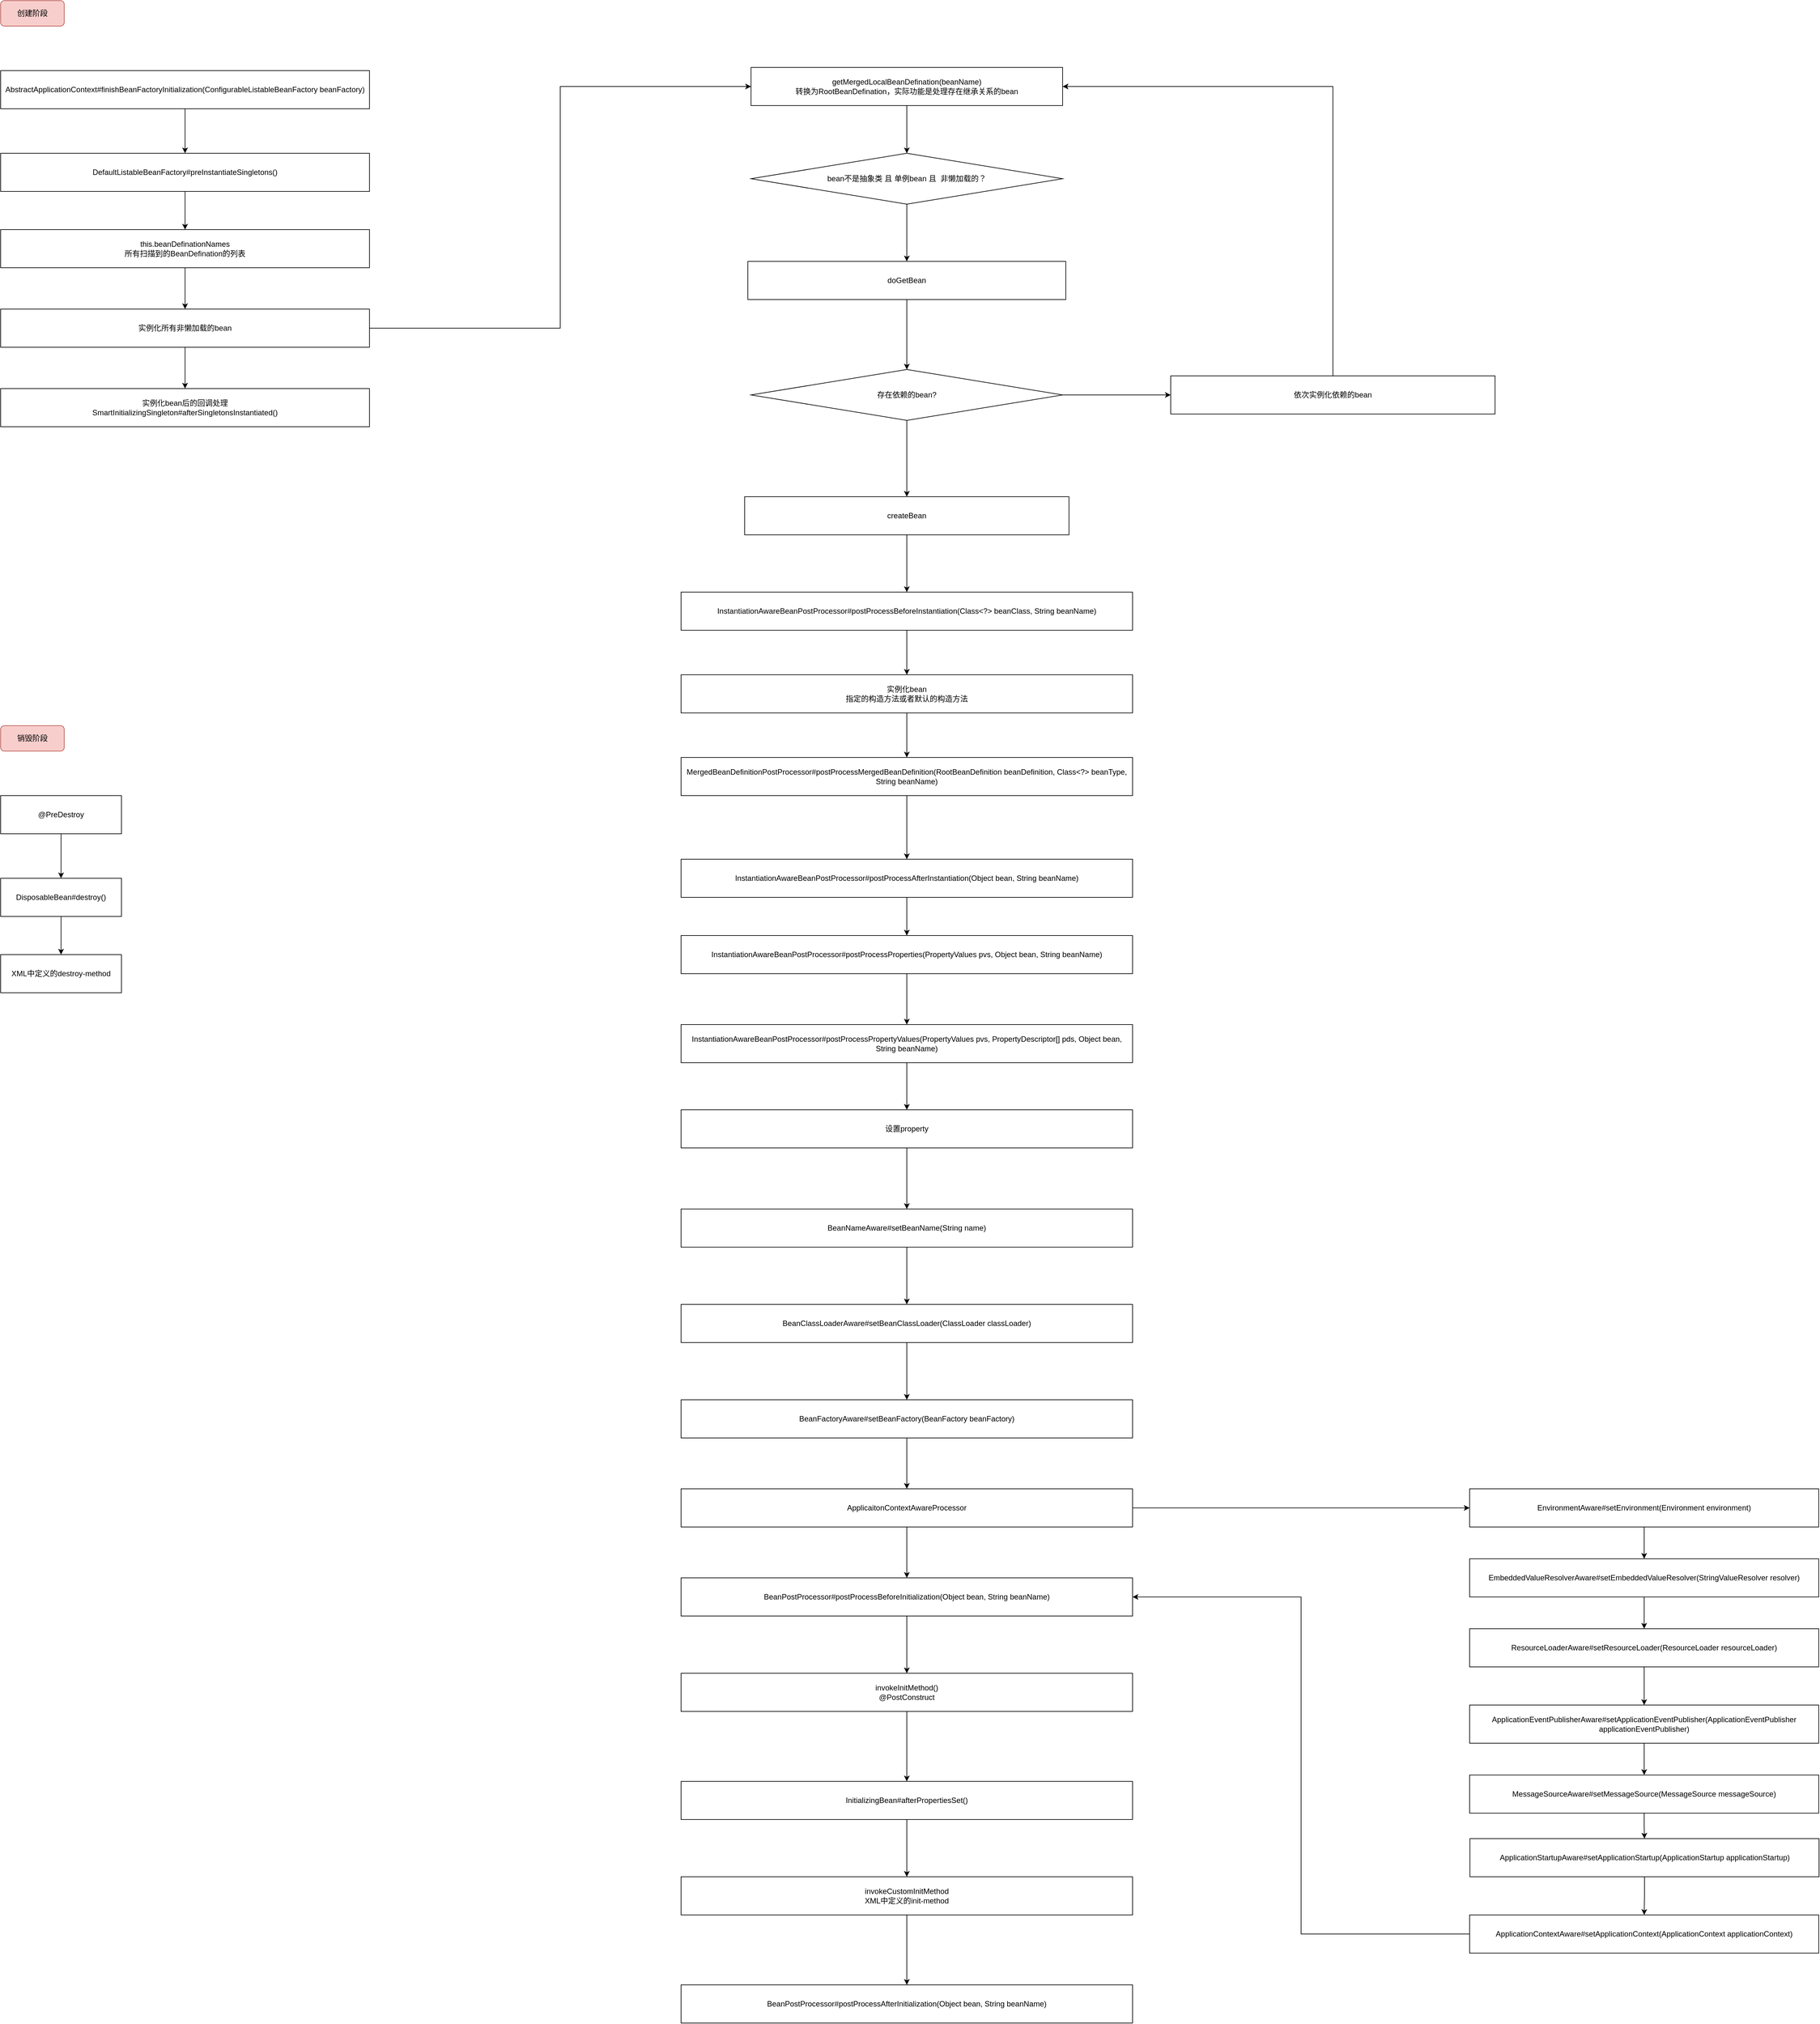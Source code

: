 <mxfile version="13.10.0" type="embed">
    <diagram id="Xo4y5e6LsMYIo-oGkpWZ" name="Page-1">
        <mxGraphModel dx="2194" dy="797" grid="1" gridSize="10" guides="1" tooltips="1" connect="1" arrows="1" fold="1" page="1" pageScale="1" pageWidth="827" pageHeight="1169" math="0" shadow="0">
            <root>
                <mxCell id="0"/>
                <mxCell id="1" parent="0"/>
                <mxCell id="2" value="创建阶段" style="rounded=1;whiteSpace=wrap;html=1;fillColor=#f8cecc;strokeColor=#b85450;" vertex="1" parent="1">
                    <mxGeometry x="-520" y="420" width="100" height="40" as="geometry"/>
                </mxCell>
                <mxCell id="73" style="edgeStyle=orthogonalEdgeStyle;rounded=0;orthogonalLoop=1;jettySize=auto;html=1;" edge="1" parent="1" source="3" target="4">
                    <mxGeometry relative="1" as="geometry"/>
                </mxCell>
                <mxCell id="3" value="AbstractApplicationContext#finishBeanFactoryInitialization(ConfigurableListableBeanFactory beanFactory)" style="rounded=0;whiteSpace=wrap;html=1;" vertex="1" parent="1">
                    <mxGeometry x="-520" y="530" width="580" height="60" as="geometry"/>
                </mxCell>
                <mxCell id="74" style="edgeStyle=orthogonalEdgeStyle;rounded=0;orthogonalLoop=1;jettySize=auto;html=1;" edge="1" parent="1" source="4" target="6">
                    <mxGeometry relative="1" as="geometry">
                        <mxPoint x="-200.0" y="790" as="targetPoint"/>
                    </mxGeometry>
                </mxCell>
                <mxCell id="4" value="DefaultListableBeanFactory#preInstantiateSingletons()" style="rounded=0;whiteSpace=wrap;html=1;" vertex="1" parent="1">
                    <mxGeometry x="-520" y="660" width="580" height="60" as="geometry"/>
                </mxCell>
                <mxCell id="76" style="edgeStyle=orthogonalEdgeStyle;rounded=0;orthogonalLoop=1;jettySize=auto;html=1;" edge="1" parent="1" source="6" target="7">
                    <mxGeometry relative="1" as="geometry"/>
                </mxCell>
                <mxCell id="6" value="this.beanDefinationNames&lt;br&gt;所有扫描到的BeanDefination的列表" style="rounded=0;whiteSpace=wrap;html=1;" vertex="1" parent="1">
                    <mxGeometry x="-520" y="780" width="580" height="60" as="geometry"/>
                </mxCell>
                <mxCell id="77" style="edgeStyle=orthogonalEdgeStyle;rounded=0;orthogonalLoop=1;jettySize=auto;html=1;" edge="1" parent="1" source="7" target="8">
                    <mxGeometry relative="1" as="geometry"/>
                </mxCell>
                <mxCell id="79" style="edgeStyle=orthogonalEdgeStyle;rounded=0;orthogonalLoop=1;jettySize=auto;html=1;entryX=0;entryY=0.5;entryDx=0;entryDy=0;" edge="1" parent="1" source="7" target="10">
                    <mxGeometry relative="1" as="geometry"/>
                </mxCell>
                <mxCell id="7" value="实例化所有非懒加载的bean" style="rounded=0;whiteSpace=wrap;html=1;" vertex="1" parent="1">
                    <mxGeometry x="-520" y="905" width="580" height="60" as="geometry"/>
                </mxCell>
                <mxCell id="8" value="实例化bean后的回调处理&lt;br&gt;SmartInitializingSingleton#afterSingletonsInstantiated()" style="rounded=0;whiteSpace=wrap;html=1;" vertex="1" parent="1">
                    <mxGeometry x="-520" y="1030" width="580" height="60" as="geometry"/>
                </mxCell>
                <mxCell id="13" value="" style="edgeStyle=orthogonalEdgeStyle;rounded=0;orthogonalLoop=1;jettySize=auto;html=1;" edge="1" parent="1" source="10" target="11">
                    <mxGeometry relative="1" as="geometry"/>
                </mxCell>
                <mxCell id="10" value="getMergedLocalBeanDefination(beanName)&lt;br&gt;转换为RootBeanDefination，实际功能是处理存在继承关系的bean" style="rounded=0;whiteSpace=wrap;html=1;" vertex="1" parent="1">
                    <mxGeometry x="660" y="525" width="490" height="60" as="geometry"/>
                </mxCell>
                <mxCell id="94" style="edgeStyle=orthogonalEdgeStyle;rounded=0;orthogonalLoop=1;jettySize=auto;html=1;" edge="1" parent="1" source="11" target="16">
                    <mxGeometry relative="1" as="geometry"/>
                </mxCell>
                <mxCell id="11" value="bean不是抽象类 且 单例bean 且&amp;nbsp; 非懒加载的？" style="rhombus;whiteSpace=wrap;html=1;" vertex="1" parent="1">
                    <mxGeometry x="660" y="660" width="490" height="80" as="geometry"/>
                </mxCell>
                <mxCell id="21" style="edgeStyle=orthogonalEdgeStyle;rounded=0;orthogonalLoop=1;jettySize=auto;html=1;entryX=0.5;entryY=0;entryDx=0;entryDy=0;" edge="1" parent="1" source="16" target="95">
                    <mxGeometry relative="1" as="geometry"/>
                </mxCell>
                <mxCell id="16" value="doGetBean" style="rounded=0;whiteSpace=wrap;html=1;" vertex="1" parent="1">
                    <mxGeometry x="655" y="830" width="500" height="60" as="geometry"/>
                </mxCell>
                <mxCell id="23" style="edgeStyle=orthogonalEdgeStyle;rounded=0;orthogonalLoop=1;jettySize=auto;html=1;entryX=0.5;entryY=0;entryDx=0;entryDy=0;exitX=0.5;exitY=1;exitDx=0;exitDy=0;" edge="1" parent="1" source="95" target="22">
                    <mxGeometry relative="1" as="geometry"/>
                </mxCell>
                <mxCell id="97" style="edgeStyle=orthogonalEdgeStyle;rounded=0;orthogonalLoop=1;jettySize=auto;html=1;entryX=1;entryY=0.5;entryDx=0;entryDy=0;" edge="1" parent="1" source="19" target="10">
                    <mxGeometry relative="1" as="geometry">
                        <Array as="points">
                            <mxPoint x="1575" y="555"/>
                        </Array>
                    </mxGeometry>
                </mxCell>
                <mxCell id="19" value="依次实例化依赖的bean" style="rounded=0;whiteSpace=wrap;html=1;" vertex="1" parent="1">
                    <mxGeometry x="1320" y="1010" width="510" height="60" as="geometry"/>
                </mxCell>
                <mxCell id="26" style="edgeStyle=orthogonalEdgeStyle;rounded=0;orthogonalLoop=1;jettySize=auto;html=1;entryX=0.5;entryY=0;entryDx=0;entryDy=0;" edge="1" parent="1" source="22" target="24">
                    <mxGeometry relative="1" as="geometry"/>
                </mxCell>
                <mxCell id="22" value="createBean" style="rounded=0;whiteSpace=wrap;html=1;" vertex="1" parent="1">
                    <mxGeometry x="650" y="1200" width="510" height="60" as="geometry"/>
                </mxCell>
                <mxCell id="27" style="edgeStyle=orthogonalEdgeStyle;rounded=0;orthogonalLoop=1;jettySize=auto;html=1;entryX=0.5;entryY=0;entryDx=0;entryDy=0;" edge="1" parent="1" source="24" target="25">
                    <mxGeometry relative="1" as="geometry"/>
                </mxCell>
                <mxCell id="24" value="InstantiationAwareBeanPostProcessor#postProcessBeforeInstantiation(Class&amp;lt;?&amp;gt; beanClass, String beanName)" style="rounded=0;whiteSpace=wrap;html=1;" vertex="1" parent="1">
                    <mxGeometry x="550" y="1350" width="710" height="60" as="geometry"/>
                </mxCell>
                <mxCell id="29" style="edgeStyle=orthogonalEdgeStyle;rounded=0;orthogonalLoop=1;jettySize=auto;html=1;" edge="1" parent="1" source="25" target="28">
                    <mxGeometry relative="1" as="geometry"/>
                </mxCell>
                <mxCell id="25" value="实例化bean&lt;br&gt;指定的构造方法或者默认的构造方法" style="rounded=0;whiteSpace=wrap;html=1;" vertex="1" parent="1">
                    <mxGeometry x="550" y="1480" width="710" height="60" as="geometry"/>
                </mxCell>
                <mxCell id="33" style="edgeStyle=orthogonalEdgeStyle;rounded=0;orthogonalLoop=1;jettySize=auto;html=1;" edge="1" parent="1" source="28" target="31">
                    <mxGeometry relative="1" as="geometry"/>
                </mxCell>
                <mxCell id="28" value="MergedBeanDefinitionPostProcessor#postProcessMergedBeanDefinition(RootBeanDefinition beanDefinition, Class&amp;lt;?&amp;gt; beanType, String beanName)" style="rounded=0;whiteSpace=wrap;html=1;" vertex="1" parent="1">
                    <mxGeometry x="550" y="1610" width="710" height="60" as="geometry"/>
                </mxCell>
                <mxCell id="30" value="&lt;span style=&quot;color: rgba(0 , 0 , 0 , 0) ; font-family: monospace ; font-size: 0px&quot;&gt;%3CmxGraphModel%3E%3Croot%3E%3CmxCell%20id%3D%220%22%2F%3E%3CmxCell%20id%3D%221%22%20parent%3D%220%22%2F%3E%3CmxCell%20id%3D%222%22%20value%3D%22InstanlizationAwareBeanPostProcessor%23postProcessBeforeInstantiation(beanClass%2C%20beanName)%22%20style%3D%22rounded%3D0%3BwhiteSpace%3Dwrap%3Bhtml%3D1%3B%22%20vertex%3D%221%22%20parent%3D%221%22%3E%3CmxGeometry%20x%3D%221111.5%22%20y%3D%22786%22%20width%3D%22549%22%20height%3D%2260%22%20as%3D%22geometry%22%2F%3E%3C%2FmxCell%3E%3C%2Froot%3E%3C%2FmxGraphModel%3E&lt;/span&gt;" style="text;html=1;align=center;verticalAlign=middle;resizable=0;points=[];autosize=1;" vertex="1" parent="1">
                    <mxGeometry x="606.25" y="2224" width="20" height="20" as="geometry"/>
                </mxCell>
                <mxCell id="34" style="edgeStyle=orthogonalEdgeStyle;rounded=0;orthogonalLoop=1;jettySize=auto;html=1;entryX=0.5;entryY=0;entryDx=0;entryDy=0;" edge="1" parent="1" source="31" target="32">
                    <mxGeometry relative="1" as="geometry"/>
                </mxCell>
                <mxCell id="31" value="InstantiationAwareBeanPostProcessor#postProcessAfterInstantiation(Object bean, String beanName)" style="rounded=0;whiteSpace=wrap;html=1;" vertex="1" parent="1">
                    <mxGeometry x="550" y="1770" width="710" height="60" as="geometry"/>
                </mxCell>
                <mxCell id="36" style="edgeStyle=orthogonalEdgeStyle;rounded=0;orthogonalLoop=1;jettySize=auto;html=1;" edge="1" parent="1" source="32" target="35">
                    <mxGeometry relative="1" as="geometry"/>
                </mxCell>
                <mxCell id="32" value="InstantiationAwareBeanPostProcessor#postProcessProperties(PropertyValues pvs, Object bean, String beanName)" style="rounded=0;whiteSpace=wrap;html=1;" vertex="1" parent="1">
                    <mxGeometry x="550" y="1890" width="710" height="60" as="geometry"/>
                </mxCell>
                <mxCell id="89" style="edgeStyle=orthogonalEdgeStyle;rounded=0;orthogonalLoop=1;jettySize=auto;html=1;" edge="1" parent="1" source="35" target="80">
                    <mxGeometry relative="1" as="geometry"/>
                </mxCell>
                <mxCell id="35" value="InstantiationAwareBeanPostProcessor#postProcessPropertyValues(PropertyValues pvs, PropertyDescriptor[] pds, Object bean, String beanName)" style="rounded=0;whiteSpace=wrap;html=1;" vertex="1" parent="1">
                    <mxGeometry x="550" y="2030" width="710" height="60" as="geometry"/>
                </mxCell>
                <mxCell id="60" style="edgeStyle=orthogonalEdgeStyle;rounded=0;orthogonalLoop=1;jettySize=auto;html=1;entryX=0.5;entryY=0;entryDx=0;entryDy=0;" edge="1" parent="1" source="37" target="50">
                    <mxGeometry relative="1" as="geometry"/>
                </mxCell>
                <mxCell id="37" value="EnvironmentAware#setEnvironment(Environment environment)" style="rounded=0;whiteSpace=wrap;html=1;" vertex="1" parent="1">
                    <mxGeometry x="1790" y="2760" width="549" height="60" as="geometry"/>
                </mxCell>
                <mxCell id="86" style="edgeStyle=orthogonalEdgeStyle;rounded=0;orthogonalLoop=1;jettySize=auto;html=1;" edge="1" parent="1" source="38" target="85">
                    <mxGeometry relative="1" as="geometry"/>
                </mxCell>
                <mxCell id="38" value="InitializingBean#afterPropertiesSet()" style="rounded=0;whiteSpace=wrap;html=1;" vertex="1" parent="1">
                    <mxGeometry x="550" y="3220" width="710" height="60" as="geometry"/>
                </mxCell>
                <mxCell id="83" style="edgeStyle=orthogonalEdgeStyle;rounded=0;orthogonalLoop=1;jettySize=auto;html=1;" edge="1" parent="1" source="39" target="38">
                    <mxGeometry relative="1" as="geometry"/>
                </mxCell>
                <mxCell id="39" value="invokeInitMethod()&lt;br&gt;@PostConstruct" style="rounded=0;whiteSpace=wrap;html=1;" vertex="1" parent="1">
                    <mxGeometry x="550" y="3050" width="710" height="60" as="geometry"/>
                </mxCell>
                <mxCell id="41" value="BeanPostProcessor#postProcessAfterInitialization(Object bean, String beanName)" style="rounded=0;whiteSpace=wrap;html=1;" vertex="1" parent="1">
                    <mxGeometry x="550" y="3540" width="710" height="60" as="geometry"/>
                </mxCell>
                <mxCell id="69" style="edgeStyle=orthogonalEdgeStyle;rounded=0;orthogonalLoop=1;jettySize=auto;html=1;" edge="1" parent="1" source="47" target="48">
                    <mxGeometry relative="1" as="geometry"/>
                </mxCell>
                <mxCell id="47" value="BeanNameAware#setBeanName(String name)" style="rounded=0;whiteSpace=wrap;html=1;" vertex="1" parent="1">
                    <mxGeometry x="550" y="2320" width="710" height="60" as="geometry"/>
                </mxCell>
                <mxCell id="70" style="edgeStyle=orthogonalEdgeStyle;rounded=0;orthogonalLoop=1;jettySize=auto;html=1;" edge="1" parent="1" source="48" target="49">
                    <mxGeometry relative="1" as="geometry"/>
                </mxCell>
                <mxCell id="48" value="BeanClassLoaderAware#setBeanClassLoader(ClassLoader classLoader)" style="rounded=0;whiteSpace=wrap;html=1;" vertex="1" parent="1">
                    <mxGeometry x="550" y="2470" width="710" height="60" as="geometry"/>
                </mxCell>
                <mxCell id="92" style="edgeStyle=orthogonalEdgeStyle;rounded=0;orthogonalLoop=1;jettySize=auto;html=1;" edge="1" parent="1" source="49" target="91">
                    <mxGeometry relative="1" as="geometry"/>
                </mxCell>
                <mxCell id="49" value="BeanFactoryAware#setBeanFactory(BeanFactory beanFactory)" style="rounded=0;whiteSpace=wrap;html=1;" vertex="1" parent="1">
                    <mxGeometry x="550" y="2620" width="710" height="60" as="geometry"/>
                </mxCell>
                <mxCell id="61" style="edgeStyle=orthogonalEdgeStyle;rounded=0;orthogonalLoop=1;jettySize=auto;html=1;" edge="1" parent="1" source="50" target="51">
                    <mxGeometry relative="1" as="geometry"/>
                </mxCell>
                <mxCell id="50" value="EmbeddedValueResolverAware#setEmbeddedValueResolver(StringValueResolver resolver)" style="rounded=0;whiteSpace=wrap;html=1;" vertex="1" parent="1">
                    <mxGeometry x="1790" y="2870" width="549" height="60" as="geometry"/>
                </mxCell>
                <mxCell id="62" style="edgeStyle=orthogonalEdgeStyle;rounded=0;orthogonalLoop=1;jettySize=auto;html=1;" edge="1" parent="1" source="51" target="52">
                    <mxGeometry relative="1" as="geometry"/>
                </mxCell>
                <mxCell id="51" value="ResourceLoaderAware#setResourceLoader(ResourceLoader resourceLoader)" style="rounded=0;whiteSpace=wrap;html=1;" vertex="1" parent="1">
                    <mxGeometry x="1790" y="2980" width="549" height="60" as="geometry"/>
                </mxCell>
                <mxCell id="64" style="edgeStyle=orthogonalEdgeStyle;rounded=0;orthogonalLoop=1;jettySize=auto;html=1;entryX=0.5;entryY=0;entryDx=0;entryDy=0;" edge="1" parent="1" source="52" target="53">
                    <mxGeometry relative="1" as="geometry"/>
                </mxCell>
                <mxCell id="52" value="ApplicationEventPublisherAware#setApplicationEventPublisher(ApplicationEventPublisher applicationEventPublisher)" style="rounded=0;whiteSpace=wrap;html=1;" vertex="1" parent="1">
                    <mxGeometry x="1790" y="3100" width="549" height="60" as="geometry"/>
                </mxCell>
                <mxCell id="65" style="edgeStyle=orthogonalEdgeStyle;rounded=0;orthogonalLoop=1;jettySize=auto;html=1;" edge="1" parent="1" source="53" target="54">
                    <mxGeometry relative="1" as="geometry"/>
                </mxCell>
                <mxCell id="53" value="MessageSourceAware#setMessageSource(MessageSource messageSource)" style="rounded=0;whiteSpace=wrap;html=1;" vertex="1" parent="1">
                    <mxGeometry x="1790" y="3210" width="549" height="60" as="geometry"/>
                </mxCell>
                <mxCell id="66" style="edgeStyle=orthogonalEdgeStyle;rounded=0;orthogonalLoop=1;jettySize=auto;html=1;" edge="1" parent="1" source="54" target="55">
                    <mxGeometry relative="1" as="geometry"/>
                </mxCell>
                <mxCell id="54" value="ApplicationStartupAware#setApplicationStartup(ApplicationStartup applicationStartup)" style="rounded=0;whiteSpace=wrap;html=1;" vertex="1" parent="1">
                    <mxGeometry x="1790.5" y="3310" width="549" height="60" as="geometry"/>
                </mxCell>
                <mxCell id="99" style="edgeStyle=orthogonalEdgeStyle;rounded=0;orthogonalLoop=1;jettySize=auto;html=1;entryX=1;entryY=0.5;entryDx=0;entryDy=0;" edge="1" parent="1" source="55" target="56">
                    <mxGeometry relative="1" as="geometry"/>
                </mxCell>
                <mxCell id="55" value="ApplicationContextAware#setApplicationContext(ApplicationContext applicationContext)" style="rounded=0;whiteSpace=wrap;html=1;" vertex="1" parent="1">
                    <mxGeometry x="1790" y="3430" width="549" height="60" as="geometry"/>
                </mxCell>
                <mxCell id="82" style="edgeStyle=orthogonalEdgeStyle;rounded=0;orthogonalLoop=1;jettySize=auto;html=1;" edge="1" parent="1" source="56" target="39">
                    <mxGeometry relative="1" as="geometry"/>
                </mxCell>
                <mxCell id="56" value="BeanPostProcessor#postProcessBeforeInitialization(Object bean, String beanName)" style="rounded=0;whiteSpace=wrap;html=1;" vertex="1" parent="1">
                    <mxGeometry x="550" y="2900" width="710" height="60" as="geometry"/>
                </mxCell>
                <mxCell id="90" style="edgeStyle=orthogonalEdgeStyle;rounded=0;orthogonalLoop=1;jettySize=auto;html=1;entryX=0.5;entryY=0;entryDx=0;entryDy=0;" edge="1" parent="1" source="80" target="47">
                    <mxGeometry relative="1" as="geometry"/>
                </mxCell>
                <mxCell id="80" value="设置property" style="rounded=0;whiteSpace=wrap;html=1;" vertex="1" parent="1">
                    <mxGeometry x="550" y="2164" width="710" height="60" as="geometry"/>
                </mxCell>
                <mxCell id="87" style="edgeStyle=orthogonalEdgeStyle;rounded=0;orthogonalLoop=1;jettySize=auto;html=1;" edge="1" parent="1" source="85" target="41">
                    <mxGeometry relative="1" as="geometry"/>
                </mxCell>
                <mxCell id="85" value="invokeCustomInitMethod&lt;br&gt;XML中定义的init-method" style="rounded=0;whiteSpace=wrap;html=1;" vertex="1" parent="1">
                    <mxGeometry x="550" y="3370" width="710" height="60" as="geometry"/>
                </mxCell>
                <mxCell id="93" style="edgeStyle=orthogonalEdgeStyle;rounded=0;orthogonalLoop=1;jettySize=auto;html=1;" edge="1" parent="1" source="91" target="56">
                    <mxGeometry relative="1" as="geometry"/>
                </mxCell>
                <mxCell id="98" style="edgeStyle=orthogonalEdgeStyle;rounded=0;orthogonalLoop=1;jettySize=auto;html=1;entryX=0;entryY=0.5;entryDx=0;entryDy=0;" edge="1" parent="1" source="91" target="37">
                    <mxGeometry relative="1" as="geometry"/>
                </mxCell>
                <mxCell id="91" value="ApplicaitonContextAwareProcessor" style="rounded=0;whiteSpace=wrap;html=1;" vertex="1" parent="1">
                    <mxGeometry x="550" y="2760" width="710" height="60" as="geometry"/>
                </mxCell>
                <mxCell id="96" style="edgeStyle=orthogonalEdgeStyle;rounded=0;orthogonalLoop=1;jettySize=auto;html=1;" edge="1" parent="1" source="95" target="19">
                    <mxGeometry relative="1" as="geometry"/>
                </mxCell>
                <mxCell id="95" value="存在依赖的bean?" style="rhombus;whiteSpace=wrap;html=1;" vertex="1" parent="1">
                    <mxGeometry x="660" y="1000" width="490" height="80" as="geometry"/>
                </mxCell>
                <mxCell id="100" value="销毁阶段" style="rounded=1;whiteSpace=wrap;html=1;fillColor=#f8cecc;strokeColor=#b85450;" vertex="1" parent="1">
                    <mxGeometry x="-520" y="1560" width="100" height="40" as="geometry"/>
                </mxCell>
                <mxCell id="101" style="edgeStyle=orthogonalEdgeStyle;rounded=0;orthogonalLoop=1;jettySize=auto;html=1;" edge="1" parent="1" source="102" target="103">
                    <mxGeometry relative="1" as="geometry"/>
                </mxCell>
                <mxCell id="102" value="@PreDestroy" style="rounded=0;whiteSpace=wrap;html=1;" vertex="1" parent="1">
                    <mxGeometry x="-520" y="1670" width="190" height="60" as="geometry"/>
                </mxCell>
                <mxCell id="105" style="edgeStyle=orthogonalEdgeStyle;rounded=0;orthogonalLoop=1;jettySize=auto;html=1;" edge="1" parent="1" source="103" target="104">
                    <mxGeometry relative="1" as="geometry"/>
                </mxCell>
                <mxCell id="103" value="DisposableBean#destroy()" style="rounded=0;whiteSpace=wrap;html=1;" vertex="1" parent="1">
                    <mxGeometry x="-520" y="1800" width="190" height="60" as="geometry"/>
                </mxCell>
                <mxCell id="104" value="XML中定义的destroy-method" style="rounded=0;whiteSpace=wrap;html=1;" vertex="1" parent="1">
                    <mxGeometry x="-520" y="1920" width="190" height="60" as="geometry"/>
                </mxCell>
            </root>
        </mxGraphModel>
    </diagram>
</mxfile>